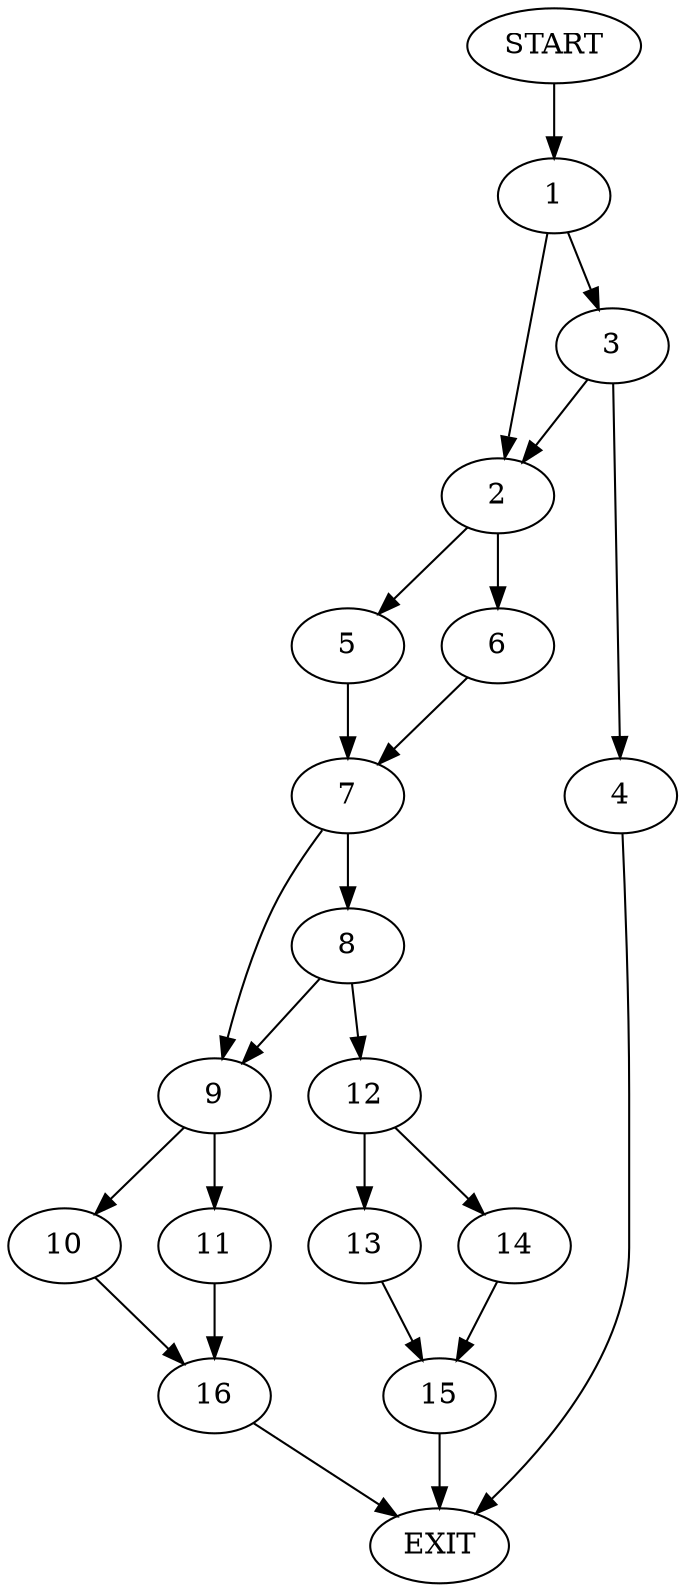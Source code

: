 digraph {
0 [label="START"]
17 [label="EXIT"]
0 -> 1
1 -> 2
1 -> 3
3 -> 2
3 -> 4
2 -> 5
2 -> 6
4 -> 17
5 -> 7
6 -> 7
7 -> 8
7 -> 9
9 -> 10
9 -> 11
8 -> 9
8 -> 12
12 -> 13
12 -> 14
13 -> 15
14 -> 15
15 -> 17
11 -> 16
10 -> 16
16 -> 17
}
